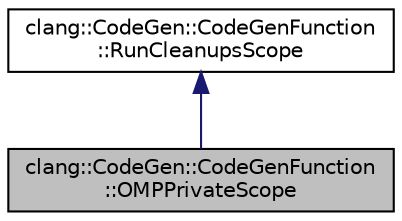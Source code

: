 digraph "clang::CodeGen::CodeGenFunction::OMPPrivateScope"
{
 // LATEX_PDF_SIZE
  bgcolor="transparent";
  edge [fontname="Helvetica",fontsize="10",labelfontname="Helvetica",labelfontsize="10"];
  node [fontname="Helvetica",fontsize="10",shape=record];
  Node1 [label="clang::CodeGen::CodeGenFunction\l::OMPPrivateScope",height=0.2,width=0.4,color="black", fillcolor="grey75", style="filled", fontcolor="black",tooltip="The scope used to remap some variables as private in the OpenMP loop body (or other captured region e..."];
  Node2 -> Node1 [dir="back",color="midnightblue",fontsize="10",style="solid",fontname="Helvetica"];
  Node2 [label="clang::CodeGen::CodeGenFunction\l::RunCleanupsScope",height=0.2,width=0.4,color="black",URL="$classclang_1_1CodeGen_1_1CodeGenFunction_1_1RunCleanupsScope.html",tooltip="Enters a new scope for capturing cleanups, all of which will be executed once the scope is exited."];
}
